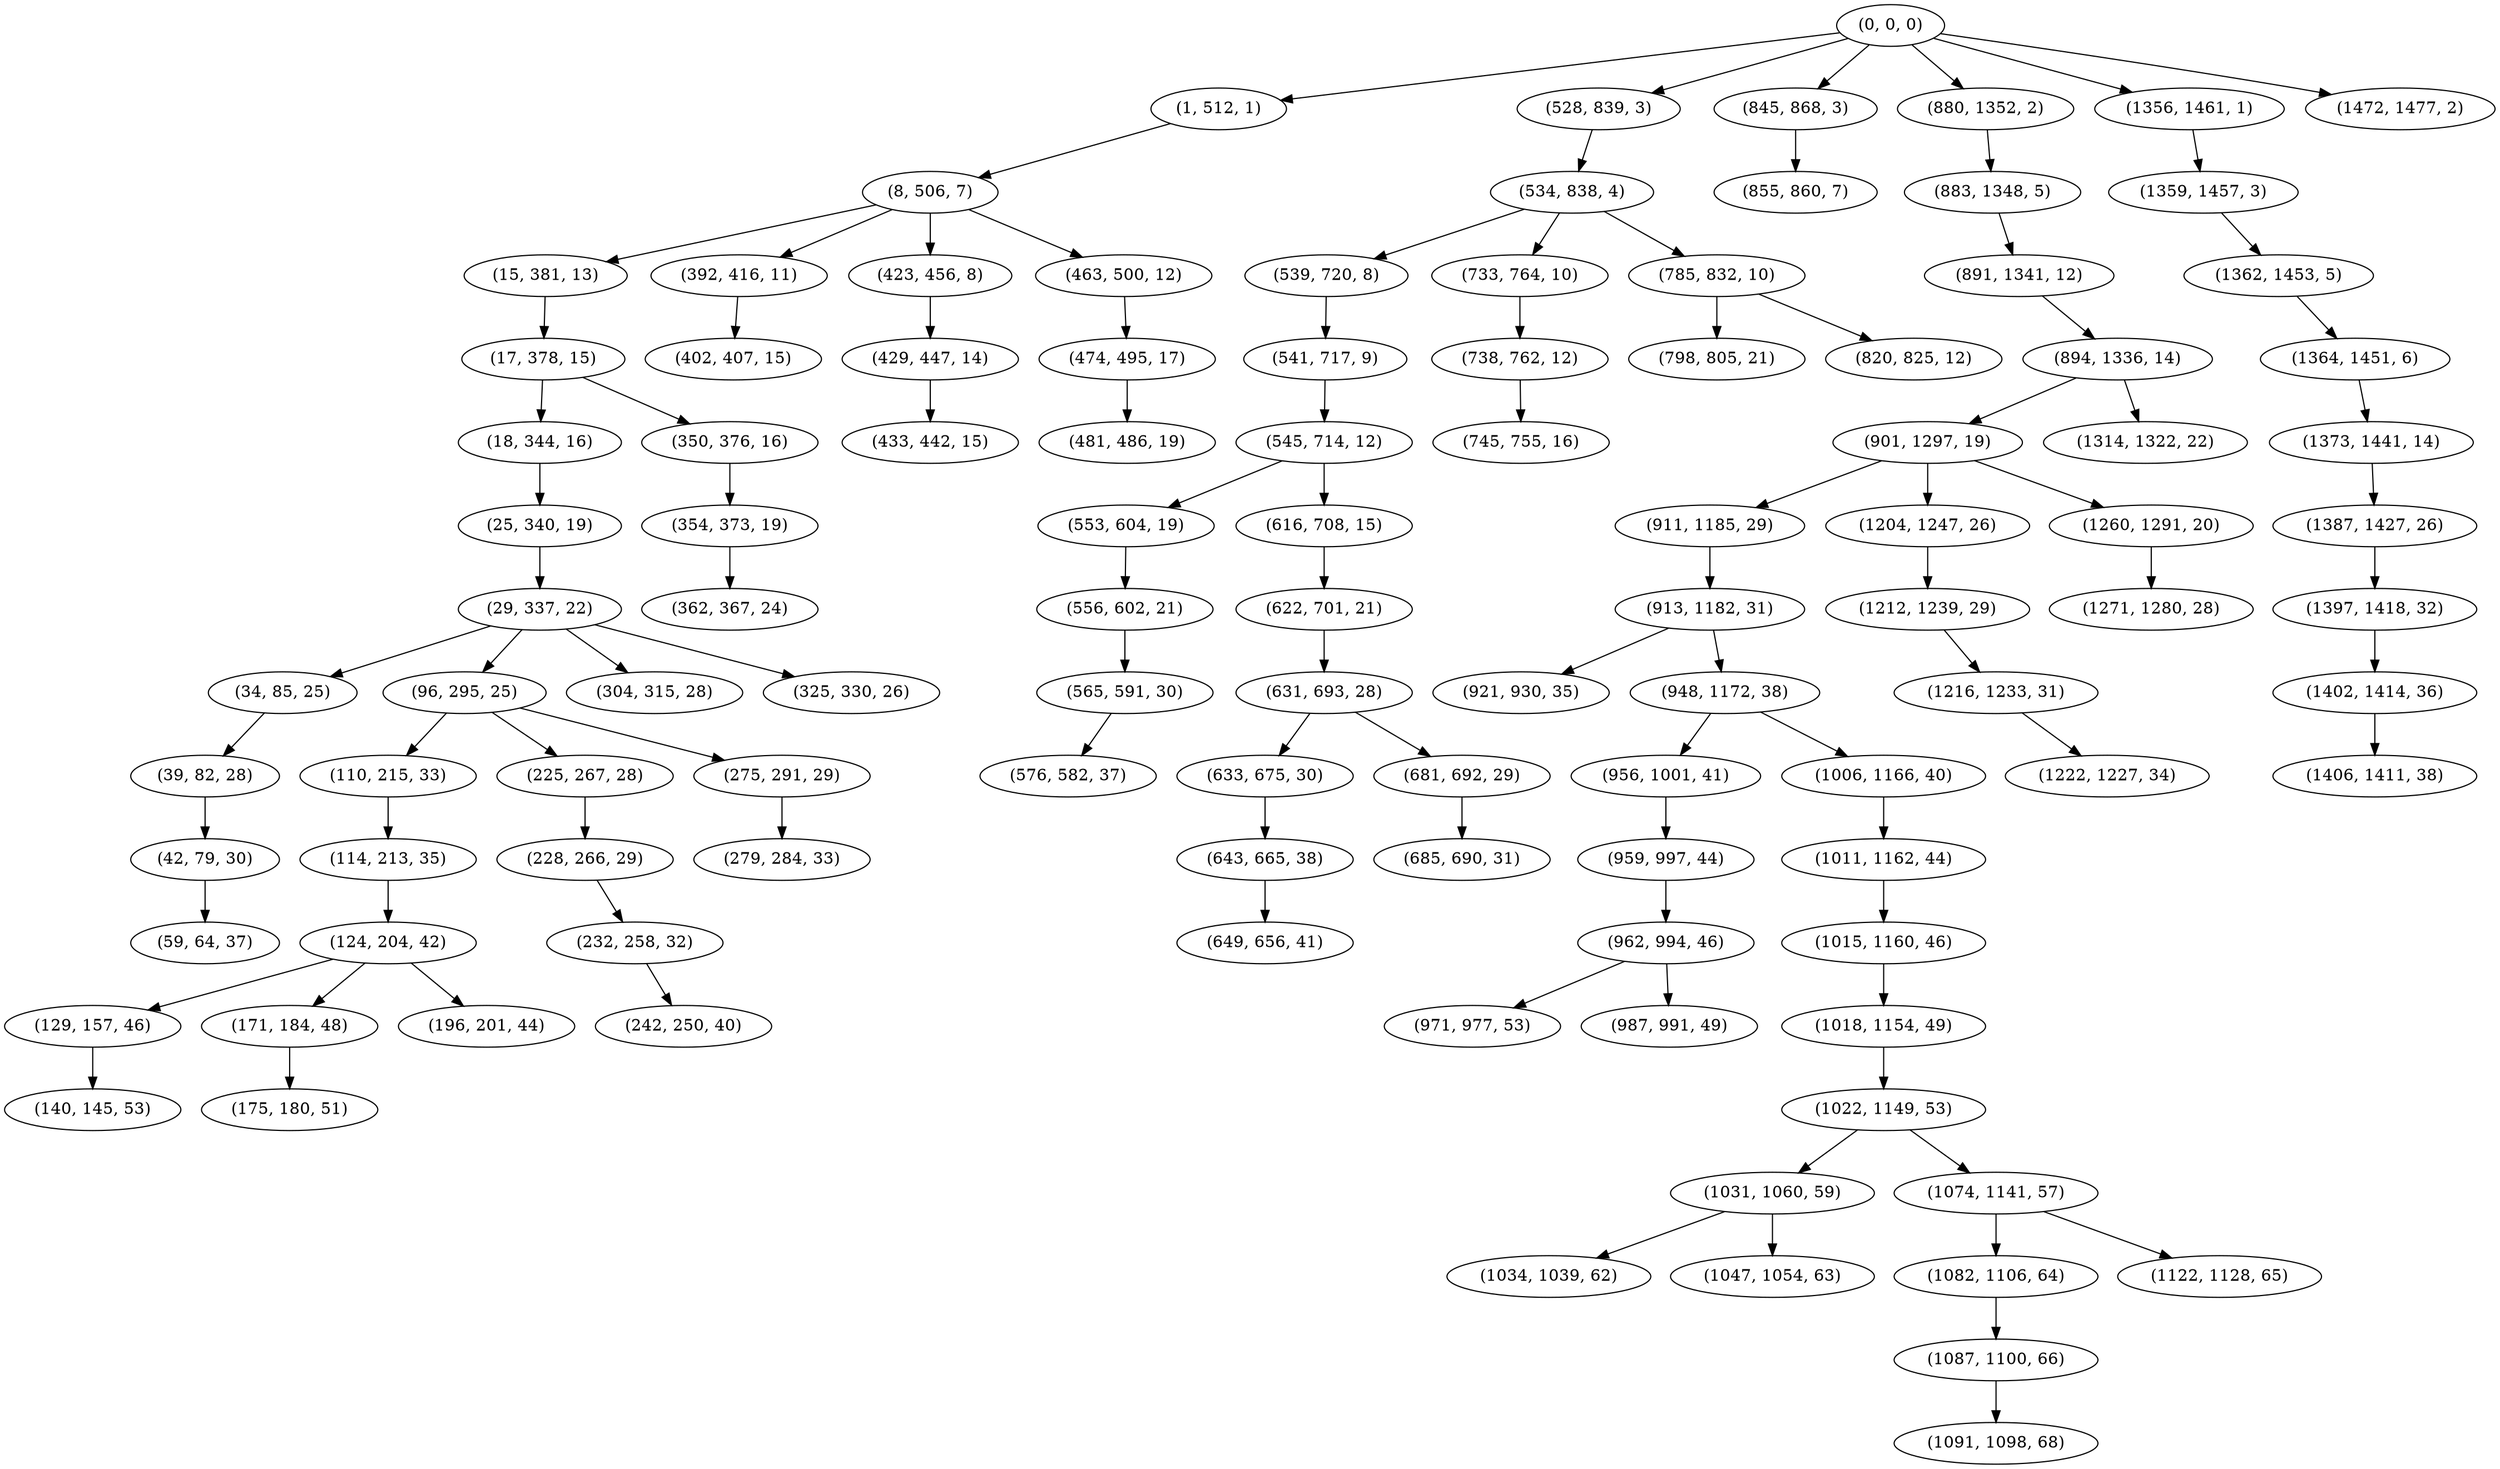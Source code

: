 digraph tree {
    "(0, 0, 0)";
    "(1, 512, 1)";
    "(8, 506, 7)";
    "(15, 381, 13)";
    "(17, 378, 15)";
    "(18, 344, 16)";
    "(25, 340, 19)";
    "(29, 337, 22)";
    "(34, 85, 25)";
    "(39, 82, 28)";
    "(42, 79, 30)";
    "(59, 64, 37)";
    "(96, 295, 25)";
    "(110, 215, 33)";
    "(114, 213, 35)";
    "(124, 204, 42)";
    "(129, 157, 46)";
    "(140, 145, 53)";
    "(171, 184, 48)";
    "(175, 180, 51)";
    "(196, 201, 44)";
    "(225, 267, 28)";
    "(228, 266, 29)";
    "(232, 258, 32)";
    "(242, 250, 40)";
    "(275, 291, 29)";
    "(279, 284, 33)";
    "(304, 315, 28)";
    "(325, 330, 26)";
    "(350, 376, 16)";
    "(354, 373, 19)";
    "(362, 367, 24)";
    "(392, 416, 11)";
    "(402, 407, 15)";
    "(423, 456, 8)";
    "(429, 447, 14)";
    "(433, 442, 15)";
    "(463, 500, 12)";
    "(474, 495, 17)";
    "(481, 486, 19)";
    "(528, 839, 3)";
    "(534, 838, 4)";
    "(539, 720, 8)";
    "(541, 717, 9)";
    "(545, 714, 12)";
    "(553, 604, 19)";
    "(556, 602, 21)";
    "(565, 591, 30)";
    "(576, 582, 37)";
    "(616, 708, 15)";
    "(622, 701, 21)";
    "(631, 693, 28)";
    "(633, 675, 30)";
    "(643, 665, 38)";
    "(649, 656, 41)";
    "(681, 692, 29)";
    "(685, 690, 31)";
    "(733, 764, 10)";
    "(738, 762, 12)";
    "(745, 755, 16)";
    "(785, 832, 10)";
    "(798, 805, 21)";
    "(820, 825, 12)";
    "(845, 868, 3)";
    "(855, 860, 7)";
    "(880, 1352, 2)";
    "(883, 1348, 5)";
    "(891, 1341, 12)";
    "(894, 1336, 14)";
    "(901, 1297, 19)";
    "(911, 1185, 29)";
    "(913, 1182, 31)";
    "(921, 930, 35)";
    "(948, 1172, 38)";
    "(956, 1001, 41)";
    "(959, 997, 44)";
    "(962, 994, 46)";
    "(971, 977, 53)";
    "(987, 991, 49)";
    "(1006, 1166, 40)";
    "(1011, 1162, 44)";
    "(1015, 1160, 46)";
    "(1018, 1154, 49)";
    "(1022, 1149, 53)";
    "(1031, 1060, 59)";
    "(1034, 1039, 62)";
    "(1047, 1054, 63)";
    "(1074, 1141, 57)";
    "(1082, 1106, 64)";
    "(1087, 1100, 66)";
    "(1091, 1098, 68)";
    "(1122, 1128, 65)";
    "(1204, 1247, 26)";
    "(1212, 1239, 29)";
    "(1216, 1233, 31)";
    "(1222, 1227, 34)";
    "(1260, 1291, 20)";
    "(1271, 1280, 28)";
    "(1314, 1322, 22)";
    "(1356, 1461, 1)";
    "(1359, 1457, 3)";
    "(1362, 1453, 5)";
    "(1364, 1451, 6)";
    "(1373, 1441, 14)";
    "(1387, 1427, 26)";
    "(1397, 1418, 32)";
    "(1402, 1414, 36)";
    "(1406, 1411, 38)";
    "(1472, 1477, 2)";
    "(0, 0, 0)" -> "(1, 512, 1)";
    "(0, 0, 0)" -> "(528, 839, 3)";
    "(0, 0, 0)" -> "(845, 868, 3)";
    "(0, 0, 0)" -> "(880, 1352, 2)";
    "(0, 0, 0)" -> "(1356, 1461, 1)";
    "(0, 0, 0)" -> "(1472, 1477, 2)";
    "(1, 512, 1)" -> "(8, 506, 7)";
    "(8, 506, 7)" -> "(15, 381, 13)";
    "(8, 506, 7)" -> "(392, 416, 11)";
    "(8, 506, 7)" -> "(423, 456, 8)";
    "(8, 506, 7)" -> "(463, 500, 12)";
    "(15, 381, 13)" -> "(17, 378, 15)";
    "(17, 378, 15)" -> "(18, 344, 16)";
    "(17, 378, 15)" -> "(350, 376, 16)";
    "(18, 344, 16)" -> "(25, 340, 19)";
    "(25, 340, 19)" -> "(29, 337, 22)";
    "(29, 337, 22)" -> "(34, 85, 25)";
    "(29, 337, 22)" -> "(96, 295, 25)";
    "(29, 337, 22)" -> "(304, 315, 28)";
    "(29, 337, 22)" -> "(325, 330, 26)";
    "(34, 85, 25)" -> "(39, 82, 28)";
    "(39, 82, 28)" -> "(42, 79, 30)";
    "(42, 79, 30)" -> "(59, 64, 37)";
    "(96, 295, 25)" -> "(110, 215, 33)";
    "(96, 295, 25)" -> "(225, 267, 28)";
    "(96, 295, 25)" -> "(275, 291, 29)";
    "(110, 215, 33)" -> "(114, 213, 35)";
    "(114, 213, 35)" -> "(124, 204, 42)";
    "(124, 204, 42)" -> "(129, 157, 46)";
    "(124, 204, 42)" -> "(171, 184, 48)";
    "(124, 204, 42)" -> "(196, 201, 44)";
    "(129, 157, 46)" -> "(140, 145, 53)";
    "(171, 184, 48)" -> "(175, 180, 51)";
    "(225, 267, 28)" -> "(228, 266, 29)";
    "(228, 266, 29)" -> "(232, 258, 32)";
    "(232, 258, 32)" -> "(242, 250, 40)";
    "(275, 291, 29)" -> "(279, 284, 33)";
    "(350, 376, 16)" -> "(354, 373, 19)";
    "(354, 373, 19)" -> "(362, 367, 24)";
    "(392, 416, 11)" -> "(402, 407, 15)";
    "(423, 456, 8)" -> "(429, 447, 14)";
    "(429, 447, 14)" -> "(433, 442, 15)";
    "(463, 500, 12)" -> "(474, 495, 17)";
    "(474, 495, 17)" -> "(481, 486, 19)";
    "(528, 839, 3)" -> "(534, 838, 4)";
    "(534, 838, 4)" -> "(539, 720, 8)";
    "(534, 838, 4)" -> "(733, 764, 10)";
    "(534, 838, 4)" -> "(785, 832, 10)";
    "(539, 720, 8)" -> "(541, 717, 9)";
    "(541, 717, 9)" -> "(545, 714, 12)";
    "(545, 714, 12)" -> "(553, 604, 19)";
    "(545, 714, 12)" -> "(616, 708, 15)";
    "(553, 604, 19)" -> "(556, 602, 21)";
    "(556, 602, 21)" -> "(565, 591, 30)";
    "(565, 591, 30)" -> "(576, 582, 37)";
    "(616, 708, 15)" -> "(622, 701, 21)";
    "(622, 701, 21)" -> "(631, 693, 28)";
    "(631, 693, 28)" -> "(633, 675, 30)";
    "(631, 693, 28)" -> "(681, 692, 29)";
    "(633, 675, 30)" -> "(643, 665, 38)";
    "(643, 665, 38)" -> "(649, 656, 41)";
    "(681, 692, 29)" -> "(685, 690, 31)";
    "(733, 764, 10)" -> "(738, 762, 12)";
    "(738, 762, 12)" -> "(745, 755, 16)";
    "(785, 832, 10)" -> "(798, 805, 21)";
    "(785, 832, 10)" -> "(820, 825, 12)";
    "(845, 868, 3)" -> "(855, 860, 7)";
    "(880, 1352, 2)" -> "(883, 1348, 5)";
    "(883, 1348, 5)" -> "(891, 1341, 12)";
    "(891, 1341, 12)" -> "(894, 1336, 14)";
    "(894, 1336, 14)" -> "(901, 1297, 19)";
    "(894, 1336, 14)" -> "(1314, 1322, 22)";
    "(901, 1297, 19)" -> "(911, 1185, 29)";
    "(901, 1297, 19)" -> "(1204, 1247, 26)";
    "(901, 1297, 19)" -> "(1260, 1291, 20)";
    "(911, 1185, 29)" -> "(913, 1182, 31)";
    "(913, 1182, 31)" -> "(921, 930, 35)";
    "(913, 1182, 31)" -> "(948, 1172, 38)";
    "(948, 1172, 38)" -> "(956, 1001, 41)";
    "(948, 1172, 38)" -> "(1006, 1166, 40)";
    "(956, 1001, 41)" -> "(959, 997, 44)";
    "(959, 997, 44)" -> "(962, 994, 46)";
    "(962, 994, 46)" -> "(971, 977, 53)";
    "(962, 994, 46)" -> "(987, 991, 49)";
    "(1006, 1166, 40)" -> "(1011, 1162, 44)";
    "(1011, 1162, 44)" -> "(1015, 1160, 46)";
    "(1015, 1160, 46)" -> "(1018, 1154, 49)";
    "(1018, 1154, 49)" -> "(1022, 1149, 53)";
    "(1022, 1149, 53)" -> "(1031, 1060, 59)";
    "(1022, 1149, 53)" -> "(1074, 1141, 57)";
    "(1031, 1060, 59)" -> "(1034, 1039, 62)";
    "(1031, 1060, 59)" -> "(1047, 1054, 63)";
    "(1074, 1141, 57)" -> "(1082, 1106, 64)";
    "(1074, 1141, 57)" -> "(1122, 1128, 65)";
    "(1082, 1106, 64)" -> "(1087, 1100, 66)";
    "(1087, 1100, 66)" -> "(1091, 1098, 68)";
    "(1204, 1247, 26)" -> "(1212, 1239, 29)";
    "(1212, 1239, 29)" -> "(1216, 1233, 31)";
    "(1216, 1233, 31)" -> "(1222, 1227, 34)";
    "(1260, 1291, 20)" -> "(1271, 1280, 28)";
    "(1356, 1461, 1)" -> "(1359, 1457, 3)";
    "(1359, 1457, 3)" -> "(1362, 1453, 5)";
    "(1362, 1453, 5)" -> "(1364, 1451, 6)";
    "(1364, 1451, 6)" -> "(1373, 1441, 14)";
    "(1373, 1441, 14)" -> "(1387, 1427, 26)";
    "(1387, 1427, 26)" -> "(1397, 1418, 32)";
    "(1397, 1418, 32)" -> "(1402, 1414, 36)";
    "(1402, 1414, 36)" -> "(1406, 1411, 38)";
}
